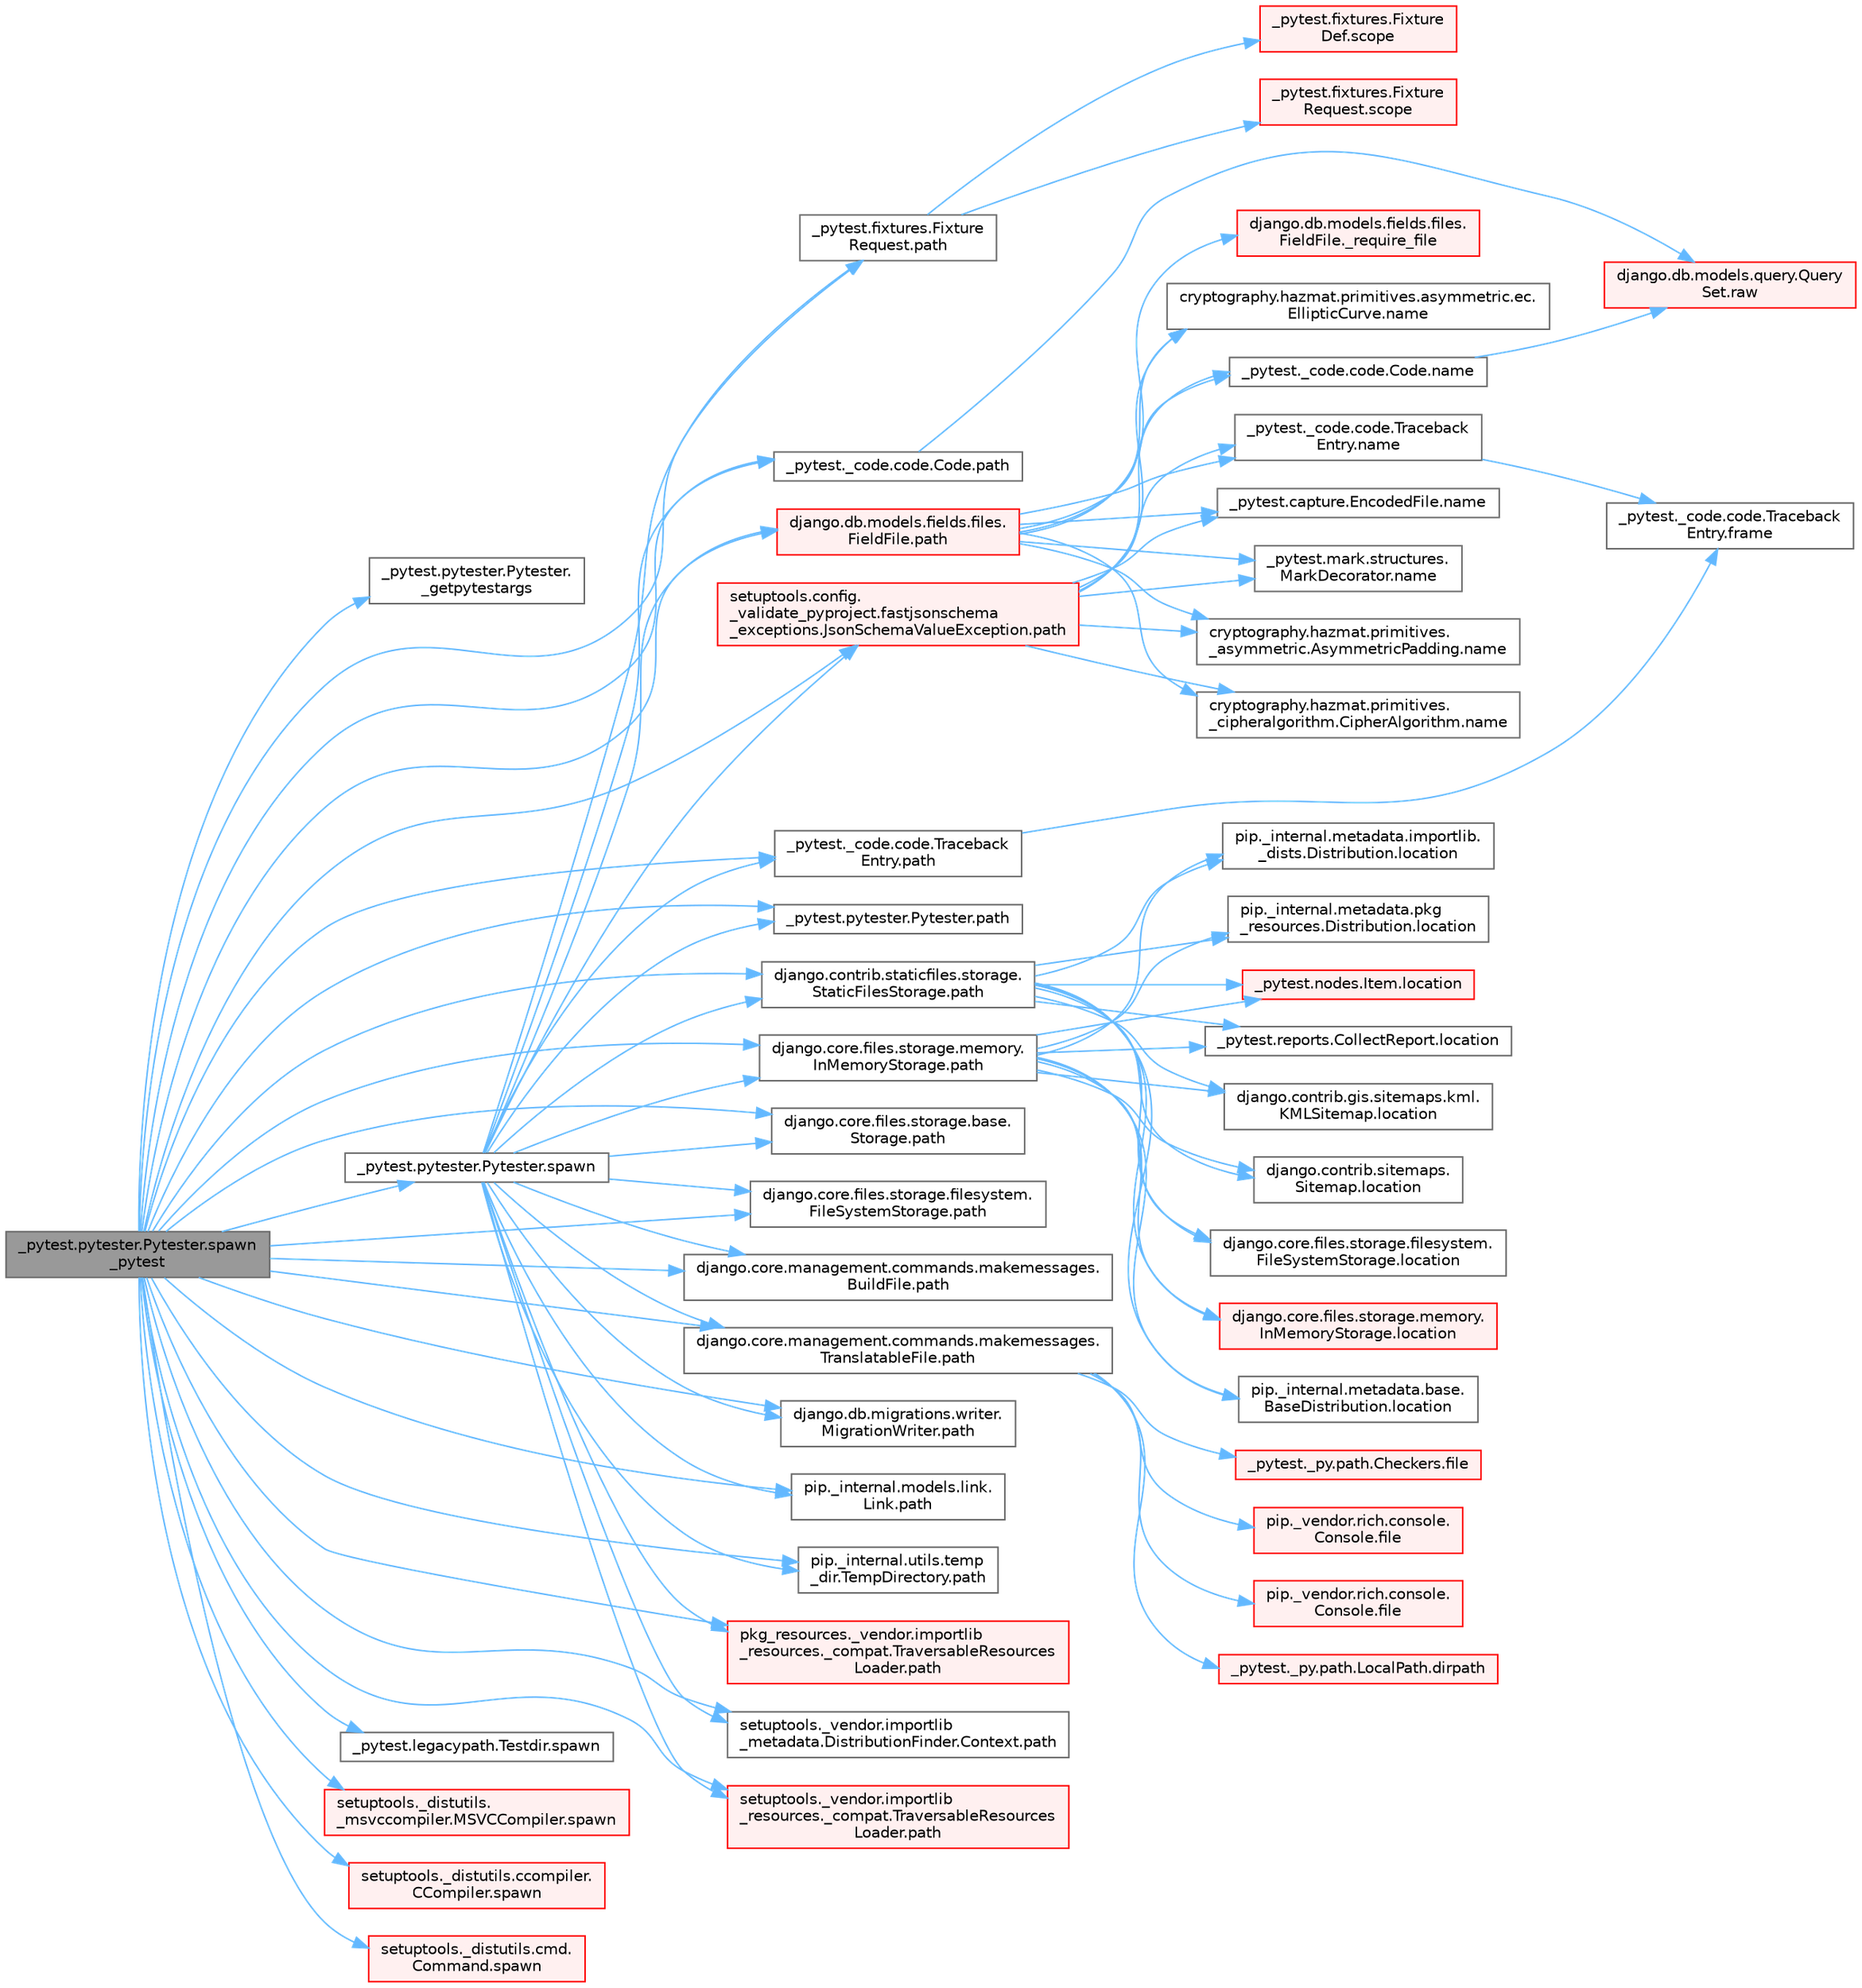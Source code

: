 digraph "_pytest.pytester.Pytester.spawn_pytest"
{
 // LATEX_PDF_SIZE
  bgcolor="transparent";
  edge [fontname=Helvetica,fontsize=10,labelfontname=Helvetica,labelfontsize=10];
  node [fontname=Helvetica,fontsize=10,shape=box,height=0.2,width=0.4];
  rankdir="LR";
  Node1 [id="Node000001",label="_pytest.pytester.Pytester.spawn\l_pytest",height=0.2,width=0.4,color="gray40", fillcolor="grey60", style="filled", fontcolor="black",tooltip=" "];
  Node1 -> Node2 [id="edge1_Node000001_Node000002",color="steelblue1",style="solid",tooltip=" "];
  Node2 [id="Node000002",label="_pytest.pytester.Pytester.\l_getpytestargs",height=0.2,width=0.4,color="grey40", fillcolor="white", style="filled",URL="$class__pytest_1_1pytester_1_1_pytester.html#ab5dbc8afb29dfcd2bd1cf65229137849",tooltip=" "];
  Node1 -> Node3 [id="edge2_Node000001_Node000003",color="steelblue1",style="solid",tooltip=" "];
  Node3 [id="Node000003",label="_pytest._code.code.Code.path",height=0.2,width=0.4,color="grey40", fillcolor="white", style="filled",URL="$class__pytest_1_1__code_1_1code_1_1_code.html#a1dae55e90750fe77c7517f806a14d864",tooltip=" "];
  Node3 -> Node4 [id="edge3_Node000003_Node000004",color="steelblue1",style="solid",tooltip=" "];
  Node4 [id="Node000004",label="django.db.models.query.Query\lSet.raw",height=0.2,width=0.4,color="red", fillcolor="#FFF0F0", style="filled",URL="$classdjango_1_1db_1_1models_1_1query_1_1_query_set.html#abce199e3993658459fb2f7c2719daa45",tooltip="PUBLIC METHODS THAT RETURN A QUERYSET SUBCLASS #."];
  Node1 -> Node15 [id="edge4_Node000001_Node000015",color="steelblue1",style="solid",tooltip=" "];
  Node15 [id="Node000015",label="_pytest._code.code.Traceback\lEntry.path",height=0.2,width=0.4,color="grey40", fillcolor="white", style="filled",URL="$class__pytest_1_1__code_1_1code_1_1_traceback_entry.html#a5a88b9ae4623733566450a9e7d8387c0",tooltip=" "];
  Node15 -> Node16 [id="edge5_Node000015_Node000016",color="steelblue1",style="solid",tooltip=" "];
  Node16 [id="Node000016",label="_pytest._code.code.Traceback\lEntry.frame",height=0.2,width=0.4,color="grey40", fillcolor="white", style="filled",URL="$class__pytest_1_1__code_1_1code_1_1_traceback_entry.html#a8592e8aeeb3804602a1d6c85fc427f1b",tooltip=" "];
  Node1 -> Node17 [id="edge6_Node000001_Node000017",color="steelblue1",style="solid",tooltip=" "];
  Node17 [id="Node000017",label="_pytest.fixtures.Fixture\lRequest.path",height=0.2,width=0.4,color="grey40", fillcolor="white", style="filled",URL="$class__pytest_1_1fixtures_1_1_fixture_request.html#a6f6db59812d121b54cd67d5e434e1451",tooltip=" "];
  Node17 -> Node18 [id="edge7_Node000017_Node000018",color="steelblue1",style="solid",tooltip=" "];
  Node18 [id="Node000018",label="_pytest.fixtures.Fixture\lDef.scope",height=0.2,width=0.4,color="red", fillcolor="#FFF0F0", style="filled",URL="$class__pytest_1_1fixtures_1_1_fixture_def.html#a7631cdae842daae93780def0698acba2",tooltip=" "];
  Node17 -> Node22 [id="edge8_Node000017_Node000022",color="steelblue1",style="solid",tooltip=" "];
  Node22 [id="Node000022",label="_pytest.fixtures.Fixture\lRequest.scope",height=0.2,width=0.4,color="red", fillcolor="#FFF0F0", style="filled",URL="$class__pytest_1_1fixtures_1_1_fixture_request.html#acb5406ee9e8cf7147711b9314b6c951a",tooltip=" "];
  Node1 -> Node23 [id="edge9_Node000001_Node000023",color="steelblue1",style="solid",tooltip=" "];
  Node23 [id="Node000023",label="_pytest.pytester.Pytester.path",height=0.2,width=0.4,color="grey40", fillcolor="white", style="filled",URL="$class__pytest_1_1pytester_1_1_pytester.html#a403c804f74a87f5e5705774fa896cc1f",tooltip=" "];
  Node1 -> Node24 [id="edge10_Node000001_Node000024",color="steelblue1",style="solid",tooltip=" "];
  Node24 [id="Node000024",label="django.contrib.staticfiles.storage.\lStaticFilesStorage.path",height=0.2,width=0.4,color="grey40", fillcolor="white", style="filled",URL="$classdjango_1_1contrib_1_1staticfiles_1_1storage_1_1_static_files_storage.html#a4e96cc92fbde7423d1b74f3a50fc0bf6",tooltip=" "];
  Node24 -> Node25 [id="edge11_Node000024_Node000025",color="steelblue1",style="solid",tooltip=" "];
  Node25 [id="Node000025",label="_pytest.nodes.Item.location",height=0.2,width=0.4,color="red", fillcolor="#FFF0F0", style="filled",URL="$class__pytest_1_1nodes_1_1_item.html#a09cd5bab99de1b92a3aa6f76ba8aa206",tooltip=" "];
  Node24 -> Node36 [id="edge12_Node000024_Node000036",color="steelblue1",style="solid",tooltip=" "];
  Node36 [id="Node000036",label="_pytest.reports.CollectReport.location",height=0.2,width=0.4,color="grey40", fillcolor="white", style="filled",URL="$class__pytest_1_1reports_1_1_collect_report.html#a3df6c3a6598c22fd46d30789b1a43393",tooltip=" "];
  Node24 -> Node37 [id="edge13_Node000024_Node000037",color="steelblue1",style="solid",tooltip=" "];
  Node37 [id="Node000037",label="django.contrib.gis.sitemaps.kml.\lKMLSitemap.location",height=0.2,width=0.4,color="grey40", fillcolor="white", style="filled",URL="$classdjango_1_1contrib_1_1gis_1_1sitemaps_1_1kml_1_1_k_m_l_sitemap.html#aeae9b718dc149bb1b470a9c52ac5628f",tooltip=" "];
  Node24 -> Node38 [id="edge14_Node000024_Node000038",color="steelblue1",style="solid",tooltip=" "];
  Node38 [id="Node000038",label="django.contrib.sitemaps.\lSitemap.location",height=0.2,width=0.4,color="grey40", fillcolor="white", style="filled",URL="$classdjango_1_1contrib_1_1sitemaps_1_1_sitemap.html#aa50de5996662f62a25b44d826e56f3d1",tooltip=" "];
  Node24 -> Node39 [id="edge15_Node000024_Node000039",color="steelblue1",style="solid",tooltip=" "];
  Node39 [id="Node000039",label="django.core.files.storage.filesystem.\lFileSystemStorage.location",height=0.2,width=0.4,color="grey40", fillcolor="white", style="filled",URL="$classdjango_1_1core_1_1files_1_1storage_1_1filesystem_1_1_file_system_storage.html#a96c687dfbe5a613789ce671d432b4e05",tooltip=" "];
  Node24 -> Node40 [id="edge16_Node000024_Node000040",color="steelblue1",style="solid",tooltip=" "];
  Node40 [id="Node000040",label="django.core.files.storage.memory.\lInMemoryStorage.location",height=0.2,width=0.4,color="red", fillcolor="#FFF0F0", style="filled",URL="$classdjango_1_1core_1_1files_1_1storage_1_1memory_1_1_in_memory_storage.html#ac07879a754326faa2de48cb4929aec21",tooltip=" "];
  Node24 -> Node473 [id="edge17_Node000024_Node000473",color="steelblue1",style="solid",tooltip=" "];
  Node473 [id="Node000473",label="pip._internal.metadata.base.\lBaseDistribution.location",height=0.2,width=0.4,color="grey40", fillcolor="white", style="filled",URL="$classpip_1_1__internal_1_1metadata_1_1base_1_1_base_distribution.html#af41d226a9fda04459c2e55c71152b3b0",tooltip=" "];
  Node24 -> Node474 [id="edge18_Node000024_Node000474",color="steelblue1",style="solid",tooltip=" "];
  Node474 [id="Node000474",label="pip._internal.metadata.importlib.\l_dists.Distribution.location",height=0.2,width=0.4,color="grey40", fillcolor="white", style="filled",URL="$classpip_1_1__internal_1_1metadata_1_1importlib_1_1__dists_1_1_distribution.html#a501af487c943a5f3c1caf6464b7b7abf",tooltip=" "];
  Node24 -> Node475 [id="edge19_Node000024_Node000475",color="steelblue1",style="solid",tooltip=" "];
  Node475 [id="Node000475",label="pip._internal.metadata.pkg\l_resources.Distribution.location",height=0.2,width=0.4,color="grey40", fillcolor="white", style="filled",URL="$classpip_1_1__internal_1_1metadata_1_1pkg__resources_1_1_distribution.html#a0f2f12c49a237ef615c9763d10b66e6b",tooltip=" "];
  Node1 -> Node470 [id="edge20_Node000001_Node000470",color="steelblue1",style="solid",tooltip=" "];
  Node470 [id="Node000470",label="django.core.files.storage.base.\lStorage.path",height=0.2,width=0.4,color="grey40", fillcolor="white", style="filled",URL="$classdjango_1_1core_1_1files_1_1storage_1_1base_1_1_storage.html#a9be8d49a55131dbbab2c5fd57f7e772c",tooltip=" "];
  Node1 -> Node471 [id="edge21_Node000001_Node000471",color="steelblue1",style="solid",tooltip=" "];
  Node471 [id="Node000471",label="django.core.files.storage.filesystem.\lFileSystemStorage.path",height=0.2,width=0.4,color="grey40", fillcolor="white", style="filled",URL="$classdjango_1_1core_1_1files_1_1storage_1_1filesystem_1_1_file_system_storage.html#abf8a7e88eedec3e1b2ea965cc0858d17",tooltip=" "];
  Node1 -> Node472 [id="edge22_Node000001_Node000472",color="steelblue1",style="solid",tooltip=" "];
  Node472 [id="Node000472",label="django.core.files.storage.memory.\lInMemoryStorage.path",height=0.2,width=0.4,color="grey40", fillcolor="white", style="filled",URL="$classdjango_1_1core_1_1files_1_1storage_1_1memory_1_1_in_memory_storage.html#a466c8e28fd11839318d2e4454b8ef89f",tooltip=" "];
  Node472 -> Node25 [id="edge23_Node000472_Node000025",color="steelblue1",style="solid",tooltip=" "];
  Node472 -> Node36 [id="edge24_Node000472_Node000036",color="steelblue1",style="solid",tooltip=" "];
  Node472 -> Node37 [id="edge25_Node000472_Node000037",color="steelblue1",style="solid",tooltip=" "];
  Node472 -> Node38 [id="edge26_Node000472_Node000038",color="steelblue1",style="solid",tooltip=" "];
  Node472 -> Node39 [id="edge27_Node000472_Node000039",color="steelblue1",style="solid",tooltip=" "];
  Node472 -> Node40 [id="edge28_Node000472_Node000040",color="steelblue1",style="solid",tooltip=" "];
  Node472 -> Node473 [id="edge29_Node000472_Node000473",color="steelblue1",style="solid",tooltip=" "];
  Node472 -> Node474 [id="edge30_Node000472_Node000474",color="steelblue1",style="solid",tooltip=" "];
  Node472 -> Node475 [id="edge31_Node000472_Node000475",color="steelblue1",style="solid",tooltip=" "];
  Node1 -> Node476 [id="edge32_Node000001_Node000476",color="steelblue1",style="solid",tooltip=" "];
  Node476 [id="Node000476",label="django.core.management.commands.makemessages.\lBuildFile.path",height=0.2,width=0.4,color="grey40", fillcolor="white", style="filled",URL="$classdjango_1_1core_1_1management_1_1commands_1_1makemessages_1_1_build_file.html#ac06388718e902543bc00a7c6565105fc",tooltip=" "];
  Node1 -> Node477 [id="edge33_Node000001_Node000477",color="steelblue1",style="solid",tooltip=" "];
  Node477 [id="Node000477",label="django.core.management.commands.makemessages.\lTranslatableFile.path",height=0.2,width=0.4,color="grey40", fillcolor="white", style="filled",URL="$classdjango_1_1core_1_1management_1_1commands_1_1makemessages_1_1_translatable_file.html#ad851d5e6b8a65f5915ccfd4a30fb8026",tooltip=" "];
  Node477 -> Node222 [id="edge34_Node000477_Node000222",color="steelblue1",style="solid",tooltip=" "];
  Node222 [id="Node000222",label="_pytest._py.path.LocalPath.dirpath",height=0.2,width=0.4,color="red", fillcolor="#FFF0F0", style="filled",URL="$class__pytest_1_1__py_1_1path_1_1_local_path.html#aa8766bdaffd39f928eaae6f30b741b05",tooltip=" "];
  Node477 -> Node211 [id="edge35_Node000477_Node000211",color="steelblue1",style="solid",tooltip=" "];
  Node211 [id="Node000211",label="_pytest._py.path.Checkers.file",height=0.2,width=0.4,color="red", fillcolor="#FFF0F0", style="filled",URL="$class__pytest_1_1__py_1_1path_1_1_checkers.html#a53705ca38cbf2fb29d34914af4b5003d",tooltip=" "];
  Node477 -> Node213 [id="edge36_Node000477_Node000213",color="steelblue1",style="solid",tooltip=" "];
  Node213 [id="Node000213",label="pip._vendor.rich.console.\lConsole.file",height=0.2,width=0.4,color="red", fillcolor="#FFF0F0", style="filled",URL="$classpip_1_1__vendor_1_1rich_1_1console_1_1_console.html#af37c1c8bfe4a9b4dcd3b0ff2d14357bf",tooltip=" "];
  Node477 -> Node214 [id="edge37_Node000477_Node000214",color="steelblue1",style="solid",tooltip=" "];
  Node214 [id="Node000214",label="pip._vendor.rich.console.\lConsole.file",height=0.2,width=0.4,color="red", fillcolor="#FFF0F0", style="filled",URL="$classpip_1_1__vendor_1_1rich_1_1console_1_1_console.html#aeea14249658b94049a5be89c15fd5bc1",tooltip=" "];
  Node1 -> Node478 [id="edge38_Node000001_Node000478",color="steelblue1",style="solid",tooltip=" "];
  Node478 [id="Node000478",label="django.db.migrations.writer.\lMigrationWriter.path",height=0.2,width=0.4,color="grey40", fillcolor="white", style="filled",URL="$classdjango_1_1db_1_1migrations_1_1writer_1_1_migration_writer.html#a45469d67e8f80996c982470d36136184",tooltip=" "];
  Node1 -> Node479 [id="edge39_Node000001_Node000479",color="steelblue1",style="solid",tooltip=" "];
  Node479 [id="Node000479",label="django.db.models.fields.files.\lFieldFile.path",height=0.2,width=0.4,color="red", fillcolor="#FFF0F0", style="filled",URL="$classdjango_1_1db_1_1models_1_1fields_1_1files_1_1_field_file.html#ae91c4ed0643fb9bd8959d0db8eb44f80",tooltip=" "];
  Node479 -> Node480 [id="edge40_Node000479_Node000480",color="steelblue1",style="solid",tooltip=" "];
  Node480 [id="Node000480",label="django.db.models.fields.files.\lFieldFile._require_file",height=0.2,width=0.4,color="red", fillcolor="#FFF0F0", style="filled",URL="$classdjango_1_1db_1_1models_1_1fields_1_1files_1_1_field_file.html#a1cac893f5b8a18de2457265f1bf93b47",tooltip=" "];
  Node479 -> Node398 [id="edge41_Node000479_Node000398",color="steelblue1",style="solid",tooltip=" "];
  Node398 [id="Node000398",label="_pytest._code.code.Code.name",height=0.2,width=0.4,color="grey40", fillcolor="white", style="filled",URL="$class__pytest_1_1__code_1_1code_1_1_code.html#a1f3cbc53ca6df4a1bab12183694b6e78",tooltip=" "];
  Node398 -> Node4 [id="edge42_Node000398_Node000004",color="steelblue1",style="solid",tooltip=" "];
  Node479 -> Node399 [id="edge43_Node000479_Node000399",color="steelblue1",style="solid",tooltip=" "];
  Node399 [id="Node000399",label="_pytest._code.code.Traceback\lEntry.name",height=0.2,width=0.4,color="grey40", fillcolor="white", style="filled",URL="$class__pytest_1_1__code_1_1code_1_1_traceback_entry.html#a106b95c0753f41669fbfb8ee4c11ad3d",tooltip=" "];
  Node399 -> Node16 [id="edge44_Node000399_Node000016",color="steelblue1",style="solid",tooltip=" "];
  Node479 -> Node400 [id="edge45_Node000479_Node000400",color="steelblue1",style="solid",tooltip=" "];
  Node400 [id="Node000400",label="_pytest.capture.EncodedFile.name",height=0.2,width=0.4,color="grey40", fillcolor="white", style="filled",URL="$class__pytest_1_1capture_1_1_encoded_file.html#a738c73b5de21c7261d9e51f71e4f0397",tooltip=" "];
  Node479 -> Node401 [id="edge46_Node000479_Node000401",color="steelblue1",style="solid",tooltip=" "];
  Node401 [id="Node000401",label="_pytest.mark.structures.\lMarkDecorator.name",height=0.2,width=0.4,color="grey40", fillcolor="white", style="filled",URL="$class__pytest_1_1mark_1_1structures_1_1_mark_decorator.html#ae8f66760cda125450e0e3bd38689c72f",tooltip=" "];
  Node479 -> Node402 [id="edge47_Node000479_Node000402",color="steelblue1",style="solid",tooltip=" "];
  Node402 [id="Node000402",label="cryptography.hazmat.primitives.\l_asymmetric.AsymmetricPadding.name",height=0.2,width=0.4,color="grey40", fillcolor="white", style="filled",URL="$classcryptography_1_1hazmat_1_1primitives_1_1__asymmetric_1_1_asymmetric_padding.html#a8f72e8284cb336861a873ed5ce0e39b5",tooltip=" "];
  Node479 -> Node403 [id="edge48_Node000479_Node000403",color="steelblue1",style="solid",tooltip=" "];
  Node403 [id="Node000403",label="cryptography.hazmat.primitives.\l_cipheralgorithm.CipherAlgorithm.name",height=0.2,width=0.4,color="grey40", fillcolor="white", style="filled",URL="$classcryptography_1_1hazmat_1_1primitives_1_1__cipheralgorithm_1_1_cipher_algorithm.html#a50567a5c3388450ab7aa883ab34a1ac7",tooltip=" "];
  Node479 -> Node404 [id="edge49_Node000479_Node000404",color="steelblue1",style="solid",tooltip=" "];
  Node404 [id="Node000404",label="cryptography.hazmat.primitives.asymmetric.ec.\lEllipticCurve.name",height=0.2,width=0.4,color="grey40", fillcolor="white", style="filled",URL="$classcryptography_1_1hazmat_1_1primitives_1_1asymmetric_1_1ec_1_1_elliptic_curve.html#a2775c4e945309a6c7ea33dace1698a60",tooltip=" "];
  Node1 -> Node575 [id="edge50_Node000001_Node000575",color="steelblue1",style="solid",tooltip=" "];
  Node575 [id="Node000575",label="pip._internal.models.link.\lLink.path",height=0.2,width=0.4,color="grey40", fillcolor="white", style="filled",URL="$classpip_1_1__internal_1_1models_1_1link_1_1_link.html#a30f454216dcb615e3ed986238490f180",tooltip=" "];
  Node1 -> Node576 [id="edge51_Node000001_Node000576",color="steelblue1",style="solid",tooltip=" "];
  Node576 [id="Node000576",label="pip._internal.utils.temp\l_dir.TempDirectory.path",height=0.2,width=0.4,color="grey40", fillcolor="white", style="filled",URL="$classpip_1_1__internal_1_1utils_1_1temp__dir_1_1_temp_directory.html#afe6b2d95c070c6570957de5696ff3a6e",tooltip=" "];
  Node1 -> Node577 [id="edge52_Node000001_Node000577",color="steelblue1",style="solid",tooltip=" "];
  Node577 [id="Node000577",label="pkg_resources._vendor.importlib\l_resources._compat.TraversableResources\lLoader.path",height=0.2,width=0.4,color="red", fillcolor="#FFF0F0", style="filled",URL="$classpkg__resources_1_1__vendor_1_1importlib__resources_1_1__compat_1_1_traversable_resources_loader.html#acfc17872a53cbe02f6c34eda2bb162f2",tooltip=" "];
  Node1 -> Node579 [id="edge53_Node000001_Node000579",color="steelblue1",style="solid",tooltip=" "];
  Node579 [id="Node000579",label="setuptools._vendor.importlib\l_metadata.DistributionFinder.Context.path",height=0.2,width=0.4,color="grey40", fillcolor="white", style="filled",URL="$classsetuptools_1_1__vendor_1_1importlib__metadata_1_1_distribution_finder_1_1_context.html#a84a429ddce40738ea5c0edb53799ee8d",tooltip=" "];
  Node1 -> Node580 [id="edge54_Node000001_Node000580",color="steelblue1",style="solid",tooltip=" "];
  Node580 [id="Node000580",label="setuptools._vendor.importlib\l_resources._compat.TraversableResources\lLoader.path",height=0.2,width=0.4,color="red", fillcolor="#FFF0F0", style="filled",URL="$classsetuptools_1_1__vendor_1_1importlib__resources_1_1__compat_1_1_traversable_resources_loader.html#a9b9cf5b6723d48f7a779b6ae71d53699",tooltip=" "];
  Node1 -> Node581 [id="edge55_Node000001_Node000581",color="steelblue1",style="solid",tooltip=" "];
  Node581 [id="Node000581",label="setuptools.config.\l_validate_pyproject.fastjsonschema\l_exceptions.JsonSchemaValueException.path",height=0.2,width=0.4,color="red", fillcolor="#FFF0F0", style="filled",URL="$classsetuptools_1_1config_1_1__validate__pyproject_1_1fastjsonschema__exceptions_1_1_json_schema_value_exception.html#a59179b3d1dc16c7087530bbc10bcf857",tooltip=" "];
  Node581 -> Node398 [id="edge56_Node000581_Node000398",color="steelblue1",style="solid",tooltip=" "];
  Node581 -> Node399 [id="edge57_Node000581_Node000399",color="steelblue1",style="solid",tooltip=" "];
  Node581 -> Node400 [id="edge58_Node000581_Node000400",color="steelblue1",style="solid",tooltip=" "];
  Node581 -> Node401 [id="edge59_Node000581_Node000401",color="steelblue1",style="solid",tooltip=" "];
  Node581 -> Node402 [id="edge60_Node000581_Node000402",color="steelblue1",style="solid",tooltip=" "];
  Node581 -> Node403 [id="edge61_Node000581_Node000403",color="steelblue1",style="solid",tooltip=" "];
  Node581 -> Node404 [id="edge62_Node000581_Node000404",color="steelblue1",style="solid",tooltip=" "];
  Node1 -> Node2624 [id="edge63_Node000001_Node002624",color="steelblue1",style="solid",tooltip=" "];
  Node2624 [id="Node002624",label="_pytest.legacypath.Testdir.spawn",height=0.2,width=0.4,color="grey40", fillcolor="white", style="filled",URL="$class__pytest_1_1legacypath_1_1_testdir.html#a7b90d7cbf3ce3f79ac2880b56ffe3c9c",tooltip=" "];
  Node1 -> Node2625 [id="edge64_Node000001_Node002625",color="steelblue1",style="solid",tooltip=" "];
  Node2625 [id="Node002625",label="_pytest.pytester.Pytester.spawn",height=0.2,width=0.4,color="grey40", fillcolor="white", style="filled",URL="$class__pytest_1_1pytester_1_1_pytester.html#abebb7155ff193e7514ef38b8569e6b58",tooltip=" "];
  Node2625 -> Node3 [id="edge65_Node002625_Node000003",color="steelblue1",style="solid",tooltip=" "];
  Node2625 -> Node15 [id="edge66_Node002625_Node000015",color="steelblue1",style="solid",tooltip=" "];
  Node2625 -> Node17 [id="edge67_Node002625_Node000017",color="steelblue1",style="solid",tooltip=" "];
  Node2625 -> Node23 [id="edge68_Node002625_Node000023",color="steelblue1",style="solid",tooltip=" "];
  Node2625 -> Node24 [id="edge69_Node002625_Node000024",color="steelblue1",style="solid",tooltip=" "];
  Node2625 -> Node470 [id="edge70_Node002625_Node000470",color="steelblue1",style="solid",tooltip=" "];
  Node2625 -> Node471 [id="edge71_Node002625_Node000471",color="steelblue1",style="solid",tooltip=" "];
  Node2625 -> Node472 [id="edge72_Node002625_Node000472",color="steelblue1",style="solid",tooltip=" "];
  Node2625 -> Node476 [id="edge73_Node002625_Node000476",color="steelblue1",style="solid",tooltip=" "];
  Node2625 -> Node477 [id="edge74_Node002625_Node000477",color="steelblue1",style="solid",tooltip=" "];
  Node2625 -> Node478 [id="edge75_Node002625_Node000478",color="steelblue1",style="solid",tooltip=" "];
  Node2625 -> Node479 [id="edge76_Node002625_Node000479",color="steelblue1",style="solid",tooltip=" "];
  Node2625 -> Node575 [id="edge77_Node002625_Node000575",color="steelblue1",style="solid",tooltip=" "];
  Node2625 -> Node576 [id="edge78_Node002625_Node000576",color="steelblue1",style="solid",tooltip=" "];
  Node2625 -> Node577 [id="edge79_Node002625_Node000577",color="steelblue1",style="solid",tooltip=" "];
  Node2625 -> Node579 [id="edge80_Node002625_Node000579",color="steelblue1",style="solid",tooltip=" "];
  Node2625 -> Node580 [id="edge81_Node002625_Node000580",color="steelblue1",style="solid",tooltip=" "];
  Node2625 -> Node581 [id="edge82_Node002625_Node000581",color="steelblue1",style="solid",tooltip=" "];
  Node1 -> Node2626 [id="edge83_Node000001_Node002626",color="steelblue1",style="solid",tooltip=" "];
  Node2626 [id="Node002626",label="setuptools._distutils.\l_msvccompiler.MSVCCompiler.spawn",height=0.2,width=0.4,color="red", fillcolor="#FFF0F0", style="filled",URL="$classsetuptools_1_1__distutils_1_1__msvccompiler_1_1_m_s_v_c_compiler.html#a9aa3de4c16c1786efcbc72a361aadb66",tooltip=" "];
  Node1 -> Node2628 [id="edge84_Node000001_Node002628",color="steelblue1",style="solid",tooltip=" "];
  Node2628 [id="Node002628",label="setuptools._distutils.ccompiler.\lCCompiler.spawn",height=0.2,width=0.4,color="red", fillcolor="#FFF0F0", style="filled",URL="$classsetuptools_1_1__distutils_1_1ccompiler_1_1_c_compiler.html#af513247d5bdabdc090f42e431d7da74f",tooltip=" "];
  Node1 -> Node2631 [id="edge85_Node000001_Node002631",color="steelblue1",style="solid",tooltip=" "];
  Node2631 [id="Node002631",label="setuptools._distutils.cmd.\lCommand.spawn",height=0.2,width=0.4,color="red", fillcolor="#FFF0F0", style="filled",URL="$classsetuptools_1_1__distutils_1_1cmd_1_1_command.html#a9d990023ef8ad29009426c7facf05efb",tooltip=" "];
}
